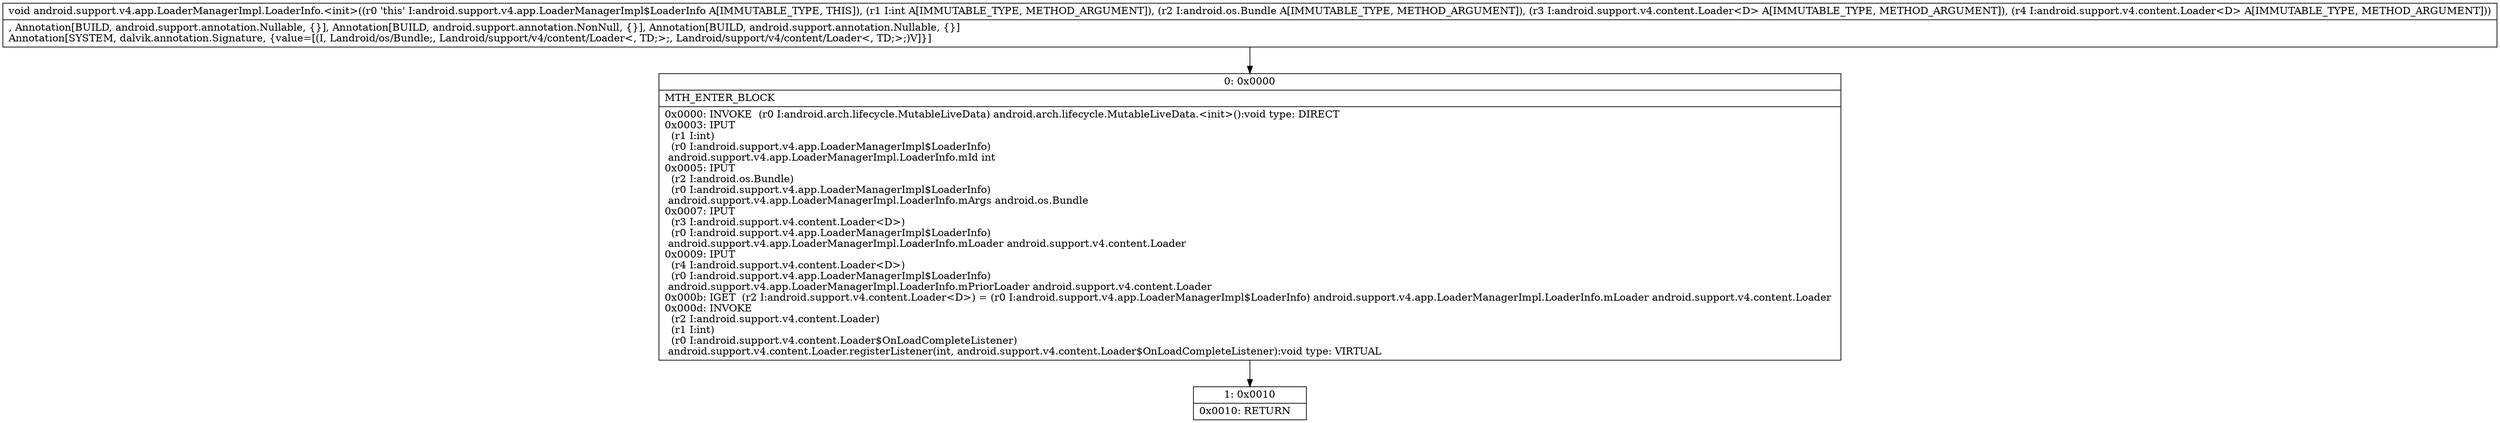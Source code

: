 digraph "CFG forandroid.support.v4.app.LoaderManagerImpl.LoaderInfo.\<init\>(ILandroid\/os\/Bundle;Landroid\/support\/v4\/content\/Loader;Landroid\/support\/v4\/content\/Loader;)V" {
Node_0 [shape=record,label="{0\:\ 0x0000|MTH_ENTER_BLOCK\l|0x0000: INVOKE  (r0 I:android.arch.lifecycle.MutableLiveData) android.arch.lifecycle.MutableLiveData.\<init\>():void type: DIRECT \l0x0003: IPUT  \l  (r1 I:int)\l  (r0 I:android.support.v4.app.LoaderManagerImpl$LoaderInfo)\l android.support.v4.app.LoaderManagerImpl.LoaderInfo.mId int \l0x0005: IPUT  \l  (r2 I:android.os.Bundle)\l  (r0 I:android.support.v4.app.LoaderManagerImpl$LoaderInfo)\l android.support.v4.app.LoaderManagerImpl.LoaderInfo.mArgs android.os.Bundle \l0x0007: IPUT  \l  (r3 I:android.support.v4.content.Loader\<D\>)\l  (r0 I:android.support.v4.app.LoaderManagerImpl$LoaderInfo)\l android.support.v4.app.LoaderManagerImpl.LoaderInfo.mLoader android.support.v4.content.Loader \l0x0009: IPUT  \l  (r4 I:android.support.v4.content.Loader\<D\>)\l  (r0 I:android.support.v4.app.LoaderManagerImpl$LoaderInfo)\l android.support.v4.app.LoaderManagerImpl.LoaderInfo.mPriorLoader android.support.v4.content.Loader \l0x000b: IGET  (r2 I:android.support.v4.content.Loader\<D\>) = (r0 I:android.support.v4.app.LoaderManagerImpl$LoaderInfo) android.support.v4.app.LoaderManagerImpl.LoaderInfo.mLoader android.support.v4.content.Loader \l0x000d: INVOKE  \l  (r2 I:android.support.v4.content.Loader)\l  (r1 I:int)\l  (r0 I:android.support.v4.content.Loader$OnLoadCompleteListener)\l android.support.v4.content.Loader.registerListener(int, android.support.v4.content.Loader$OnLoadCompleteListener):void type: VIRTUAL \l}"];
Node_1 [shape=record,label="{1\:\ 0x0010|0x0010: RETURN   \l}"];
MethodNode[shape=record,label="{void android.support.v4.app.LoaderManagerImpl.LoaderInfo.\<init\>((r0 'this' I:android.support.v4.app.LoaderManagerImpl$LoaderInfo A[IMMUTABLE_TYPE, THIS]), (r1 I:int A[IMMUTABLE_TYPE, METHOD_ARGUMENT]), (r2 I:android.os.Bundle A[IMMUTABLE_TYPE, METHOD_ARGUMENT]), (r3 I:android.support.v4.content.Loader\<D\> A[IMMUTABLE_TYPE, METHOD_ARGUMENT]), (r4 I:android.support.v4.content.Loader\<D\> A[IMMUTABLE_TYPE, METHOD_ARGUMENT]))  | , Annotation[BUILD, android.support.annotation.Nullable, \{\}], Annotation[BUILD, android.support.annotation.NonNull, \{\}], Annotation[BUILD, android.support.annotation.Nullable, \{\}]\lAnnotation[SYSTEM, dalvik.annotation.Signature, \{value=[(I, Landroid\/os\/Bundle;, Landroid\/support\/v4\/content\/Loader\<, TD;\>;, Landroid\/support\/v4\/content\/Loader\<, TD;\>;)V]\}]\l}"];
MethodNode -> Node_0;
Node_0 -> Node_1;
}

